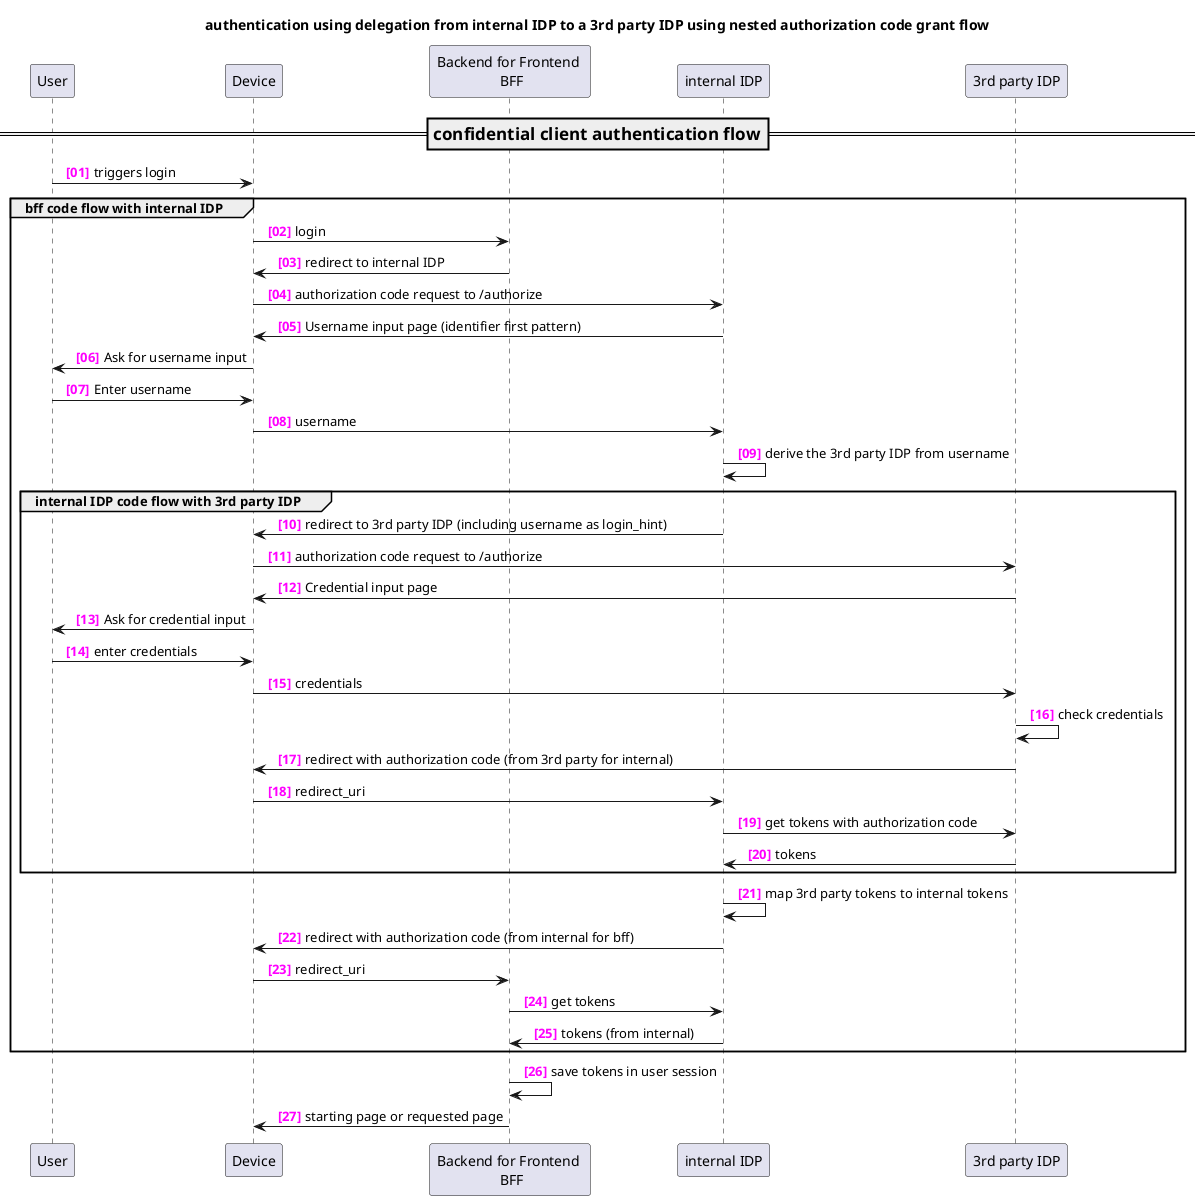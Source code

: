 @startuml
autonumber "<font color=magenta> <b> [00]"

title authentication using delegation from internal IDP to a 3rd party IDP using nested authorization code grant flow

participant User as user
participant Device as device
participant "Backend for Frontend \n BFF" as bff
participant "internal IDP" as IDP1
participant "3rd party IDP" as IDP2


=== confidential client authentication flow ==

user -> device: triggers login 
group bff code flow with internal IDP
    device -> bff: login
    device <- bff: redirect to internal IDP
    device -> IDP1:  authorization code request to /authorize
    device <- IDP1: Username input page (identifier first pattern)
    user <- device: Ask for username input
    user -> device: Enter username
    device -> IDP1: username
    IDP1 -> IDP1: derive the 3rd party IDP from username
    group internal IDP code flow with 3rd party IDP
        device <- IDP1: redirect to 3rd party IDP (including username as login_hint)
        device -> IDP2: authorization code request to /authorize
        device <- IDP2: Credential input page
        user <- device: Ask for credential input
        user -> device: enter credentials
        device -> IDP2: credentials
        IDP2 -> IDP2: check credentials
        device <- IDP2: redirect with authorization code (from 3rd party for internal)
        device -> IDP1: redirect_uri
        IDP1 -> IDP2: get tokens with authorization code
        IDP1 <- IDP2: tokens
    end group
    IDP1 -> IDP1: map 3rd party tokens to internal tokens
    device <- IDP1: redirect with authorization code (from internal for bff)
    device -> bff: redirect_uri
    bff -> IDP1: get tokens
    bff <- IDP1: tokens (from internal)
end group
bff -> bff: save tokens in user session
bff -> device: starting page or requested page

@enduml
